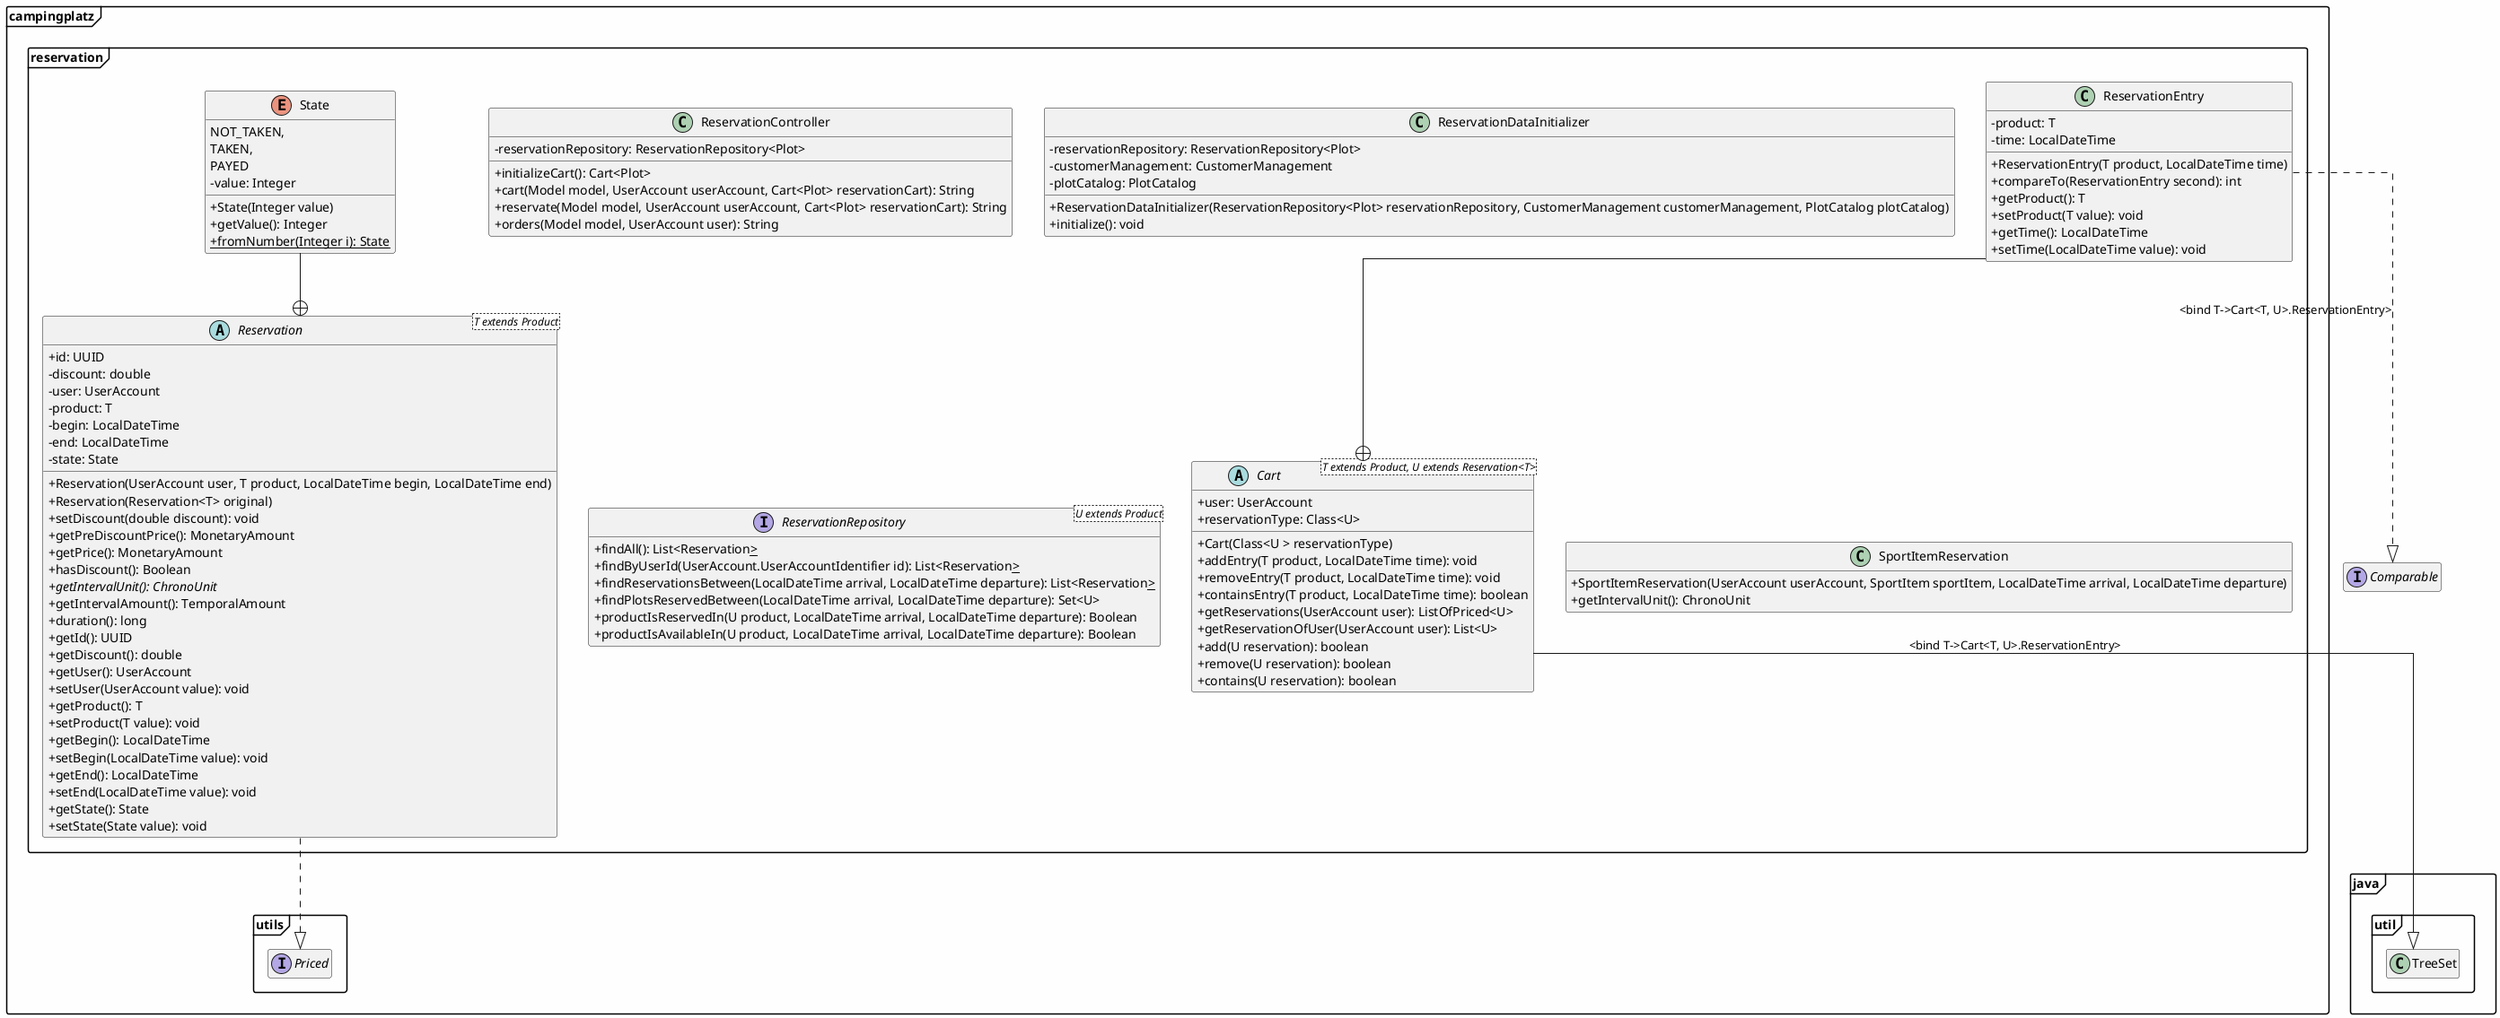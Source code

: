 @startuml
hide empty fields
hide empty methods
skinparam classAttributeIconSize 0
skinparam linetype ortho
skinparam BackgroundColor #FEFEFE
allowmixing
skinparam packageStyle Frame

interface campingplatz.utils.Priced
interface Comparable

package campingplatz.reservation{
    abstract class Reservation<T extends Product>{
    +id: UUID
    -discount: double
    -user: UserAccount
    -product: T
    -begin: LocalDateTime
    -end: LocalDateTime
    -state: State
    +Reservation(UserAccount user, T product, LocalDateTime begin, LocalDateTime end)
    +Reservation(Reservation<T> original)
    +setDiscount(double discount): void
    +getPreDiscountPrice(): MonetaryAmount
    +getPrice(): MonetaryAmount
    +hasDiscount(): Boolean
    +{abstract} getIntervalUnit(): ChronoUnit
    +getIntervalAmount(): TemporalAmount
    +duration(): long
    +getId(): UUID
    +getDiscount(): double
    +getUser(): UserAccount
    +setUser(UserAccount value): void
    +getProduct(): T
    +setProduct(T value): void
    +getBegin(): LocalDateTime
    +setBegin(LocalDateTime value): void
    +getEnd(): LocalDateTime
    +setEnd(LocalDateTime value): void
    +getState(): State
    +setState(State value): void
    }
    enum State{
    NOT_TAKEN,
    TAKEN,
    PAYED
    -value: Integer
    +State(Integer value)
    +getValue(): Integer
    +{static} fromNumber(Integer i): State
    }
    class ReservationController{
    -reservationRepository: ReservationRepository<Plot>
    +initializeCart(): Cart<Plot>
    +cart(Model model, UserAccount userAccount, Cart<Plot> reservationCart): String
    +reservate(Model model, UserAccount userAccount, Cart<Plot> reservationCart): String
    +orders(Model model, UserAccount user): String
    }
    class ReservationDataInitializer{
    -reservationRepository: ReservationRepository<Plot>
    -customerManagement: CustomerManagement
    -plotCatalog: PlotCatalog
    +ReservationDataInitializer(ReservationRepository<Plot> reservationRepository, CustomerManagement customerManagement, PlotCatalog plotCatalog)
    +initialize(): void
    }
    interface ReservationRepository<U extends Product>{
    +findAll(): List<Reservation<U>>
    +findByUserId(UserAccount.UserAccountIdentifier id): List<Reservation<U>>
    +findReservationsBetween(LocalDateTime arrival, LocalDateTime departure): List<Reservation<U>>
    +findPlotsReservedBetween(LocalDateTime arrival, LocalDateTime departure): Set<U>
    +productIsReservedIn(U product, LocalDateTime arrival, LocalDateTime departure): Boolean
    +productIsAvailableIn(U product, LocalDateTime arrival, LocalDateTime departure): Boolean
    }
    class SportItemReservation{
    +SportItemReservation(UserAccount userAccount, SportItem sportItem, LocalDateTime arrival, LocalDateTime departure)
    +getIntervalUnit(): ChronoUnit
    }
    abstract class Cart<T extends Product, U extends Reservation<T>>{
    +user: UserAccount
    +reservationType: Class<U>
    +Cart(Class<U > reservationType)
    +addEntry(T product, LocalDateTime time): void
    +removeEntry(T product, LocalDateTime time): void
    +containsEntry(T product, LocalDateTime time): boolean
    +getReservations(UserAccount user): ListOfPriced<U>
    +getReservationOfUser(UserAccount user): List<U>
    +add(U reservation): boolean
    +remove(U reservation): boolean
    +contains(U reservation): boolean
    }
    class ReservationEntry{
    -product: T
    -time: LocalDateTime
    +ReservationEntry(T product, LocalDateTime time)
    +compareTo(ReservationEntry second): int
    +getProduct(): T
    +setProduct(T value): void
    +getTime(): LocalDateTime
    +setTime(LocalDateTime value): void
    }
}
Cart --|> java.util.TreeSet: <bind T->Cart<T, U>.ReservationEntry>
ReservationEntry ..|> Comparable: <bind T->Cart<T, U>.ReservationEntry>
ReservationEntry --+ Cart

Reservation ..|> campingplatz.utils.Priced
State --+ Reservation

@enduml